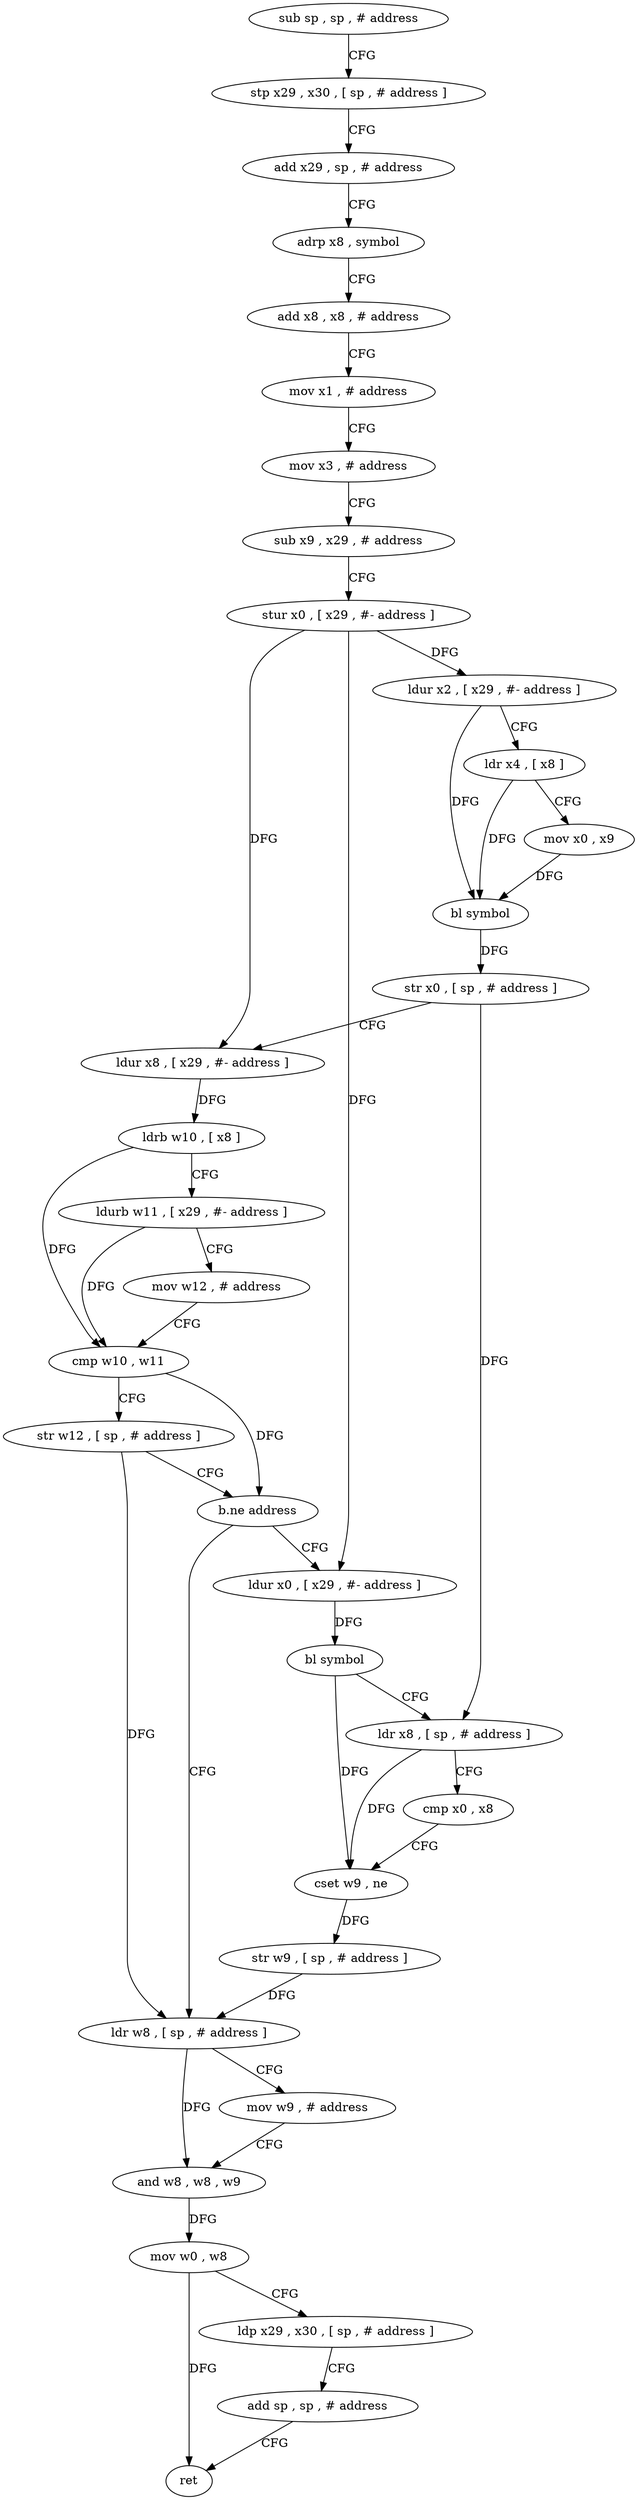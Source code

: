 digraph "func" {
"4234252" [label = "sub sp , sp , # address" ]
"4234256" [label = "stp x29 , x30 , [ sp , # address ]" ]
"4234260" [label = "add x29 , sp , # address" ]
"4234264" [label = "adrp x8 , symbol" ]
"4234268" [label = "add x8 , x8 , # address" ]
"4234272" [label = "mov x1 , # address" ]
"4234276" [label = "mov x3 , # address" ]
"4234280" [label = "sub x9 , x29 , # address" ]
"4234284" [label = "stur x0 , [ x29 , #- address ]" ]
"4234288" [label = "ldur x2 , [ x29 , #- address ]" ]
"4234292" [label = "ldr x4 , [ x8 ]" ]
"4234296" [label = "mov x0 , x9" ]
"4234300" [label = "bl symbol" ]
"4234304" [label = "str x0 , [ sp , # address ]" ]
"4234308" [label = "ldur x8 , [ x29 , #- address ]" ]
"4234312" [label = "ldrb w10 , [ x8 ]" ]
"4234316" [label = "ldurb w11 , [ x29 , #- address ]" ]
"4234320" [label = "mov w12 , # address" ]
"4234324" [label = "cmp w10 , w11" ]
"4234328" [label = "str w12 , [ sp , # address ]" ]
"4234332" [label = "b.ne address" ]
"4234360" [label = "ldr w8 , [ sp , # address ]" ]
"4234336" [label = "ldur x0 , [ x29 , #- address ]" ]
"4234364" [label = "mov w9 , # address" ]
"4234368" [label = "and w8 , w8 , w9" ]
"4234372" [label = "mov w0 , w8" ]
"4234376" [label = "ldp x29 , x30 , [ sp , # address ]" ]
"4234380" [label = "add sp , sp , # address" ]
"4234384" [label = "ret" ]
"4234340" [label = "bl symbol" ]
"4234344" [label = "ldr x8 , [ sp , # address ]" ]
"4234348" [label = "cmp x0 , x8" ]
"4234352" [label = "cset w9 , ne" ]
"4234356" [label = "str w9 , [ sp , # address ]" ]
"4234252" -> "4234256" [ label = "CFG" ]
"4234256" -> "4234260" [ label = "CFG" ]
"4234260" -> "4234264" [ label = "CFG" ]
"4234264" -> "4234268" [ label = "CFG" ]
"4234268" -> "4234272" [ label = "CFG" ]
"4234272" -> "4234276" [ label = "CFG" ]
"4234276" -> "4234280" [ label = "CFG" ]
"4234280" -> "4234284" [ label = "CFG" ]
"4234284" -> "4234288" [ label = "DFG" ]
"4234284" -> "4234308" [ label = "DFG" ]
"4234284" -> "4234336" [ label = "DFG" ]
"4234288" -> "4234292" [ label = "CFG" ]
"4234288" -> "4234300" [ label = "DFG" ]
"4234292" -> "4234296" [ label = "CFG" ]
"4234292" -> "4234300" [ label = "DFG" ]
"4234296" -> "4234300" [ label = "DFG" ]
"4234300" -> "4234304" [ label = "DFG" ]
"4234304" -> "4234308" [ label = "CFG" ]
"4234304" -> "4234344" [ label = "DFG" ]
"4234308" -> "4234312" [ label = "DFG" ]
"4234312" -> "4234316" [ label = "CFG" ]
"4234312" -> "4234324" [ label = "DFG" ]
"4234316" -> "4234320" [ label = "CFG" ]
"4234316" -> "4234324" [ label = "DFG" ]
"4234320" -> "4234324" [ label = "CFG" ]
"4234324" -> "4234328" [ label = "CFG" ]
"4234324" -> "4234332" [ label = "DFG" ]
"4234328" -> "4234332" [ label = "CFG" ]
"4234328" -> "4234360" [ label = "DFG" ]
"4234332" -> "4234360" [ label = "CFG" ]
"4234332" -> "4234336" [ label = "CFG" ]
"4234360" -> "4234364" [ label = "CFG" ]
"4234360" -> "4234368" [ label = "DFG" ]
"4234336" -> "4234340" [ label = "DFG" ]
"4234364" -> "4234368" [ label = "CFG" ]
"4234368" -> "4234372" [ label = "DFG" ]
"4234372" -> "4234376" [ label = "CFG" ]
"4234372" -> "4234384" [ label = "DFG" ]
"4234376" -> "4234380" [ label = "CFG" ]
"4234380" -> "4234384" [ label = "CFG" ]
"4234340" -> "4234344" [ label = "CFG" ]
"4234340" -> "4234352" [ label = "DFG" ]
"4234344" -> "4234348" [ label = "CFG" ]
"4234344" -> "4234352" [ label = "DFG" ]
"4234348" -> "4234352" [ label = "CFG" ]
"4234352" -> "4234356" [ label = "DFG" ]
"4234356" -> "4234360" [ label = "DFG" ]
}
